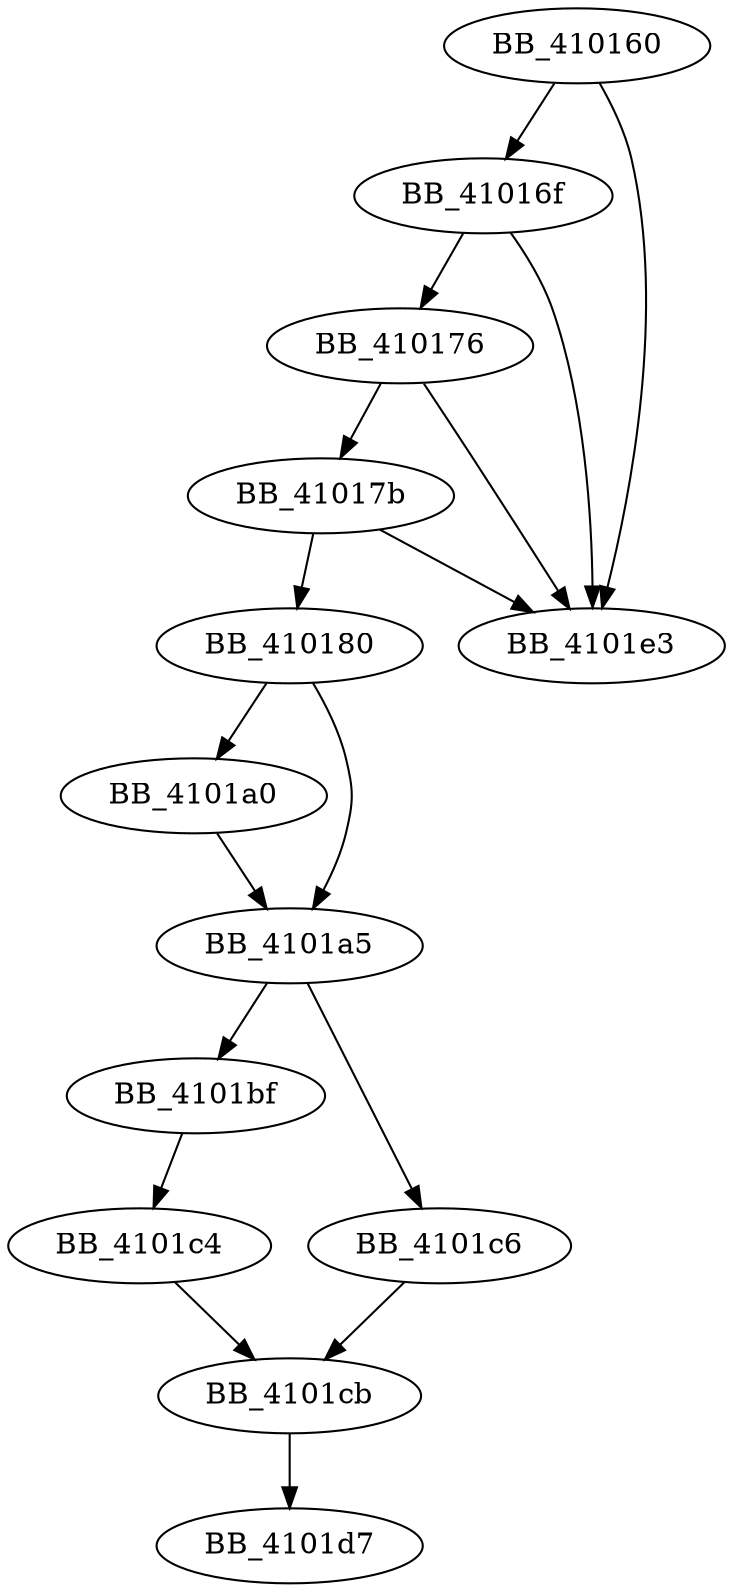 DiGraph sub_410160{
BB_410160->BB_41016f
BB_410160->BB_4101e3
BB_41016f->BB_410176
BB_41016f->BB_4101e3
BB_410176->BB_41017b
BB_410176->BB_4101e3
BB_41017b->BB_410180
BB_41017b->BB_4101e3
BB_410180->BB_4101a0
BB_410180->BB_4101a5
BB_4101a0->BB_4101a5
BB_4101a5->BB_4101bf
BB_4101a5->BB_4101c6
BB_4101bf->BB_4101c4
BB_4101c4->BB_4101cb
BB_4101c6->BB_4101cb
BB_4101cb->BB_4101d7
}
